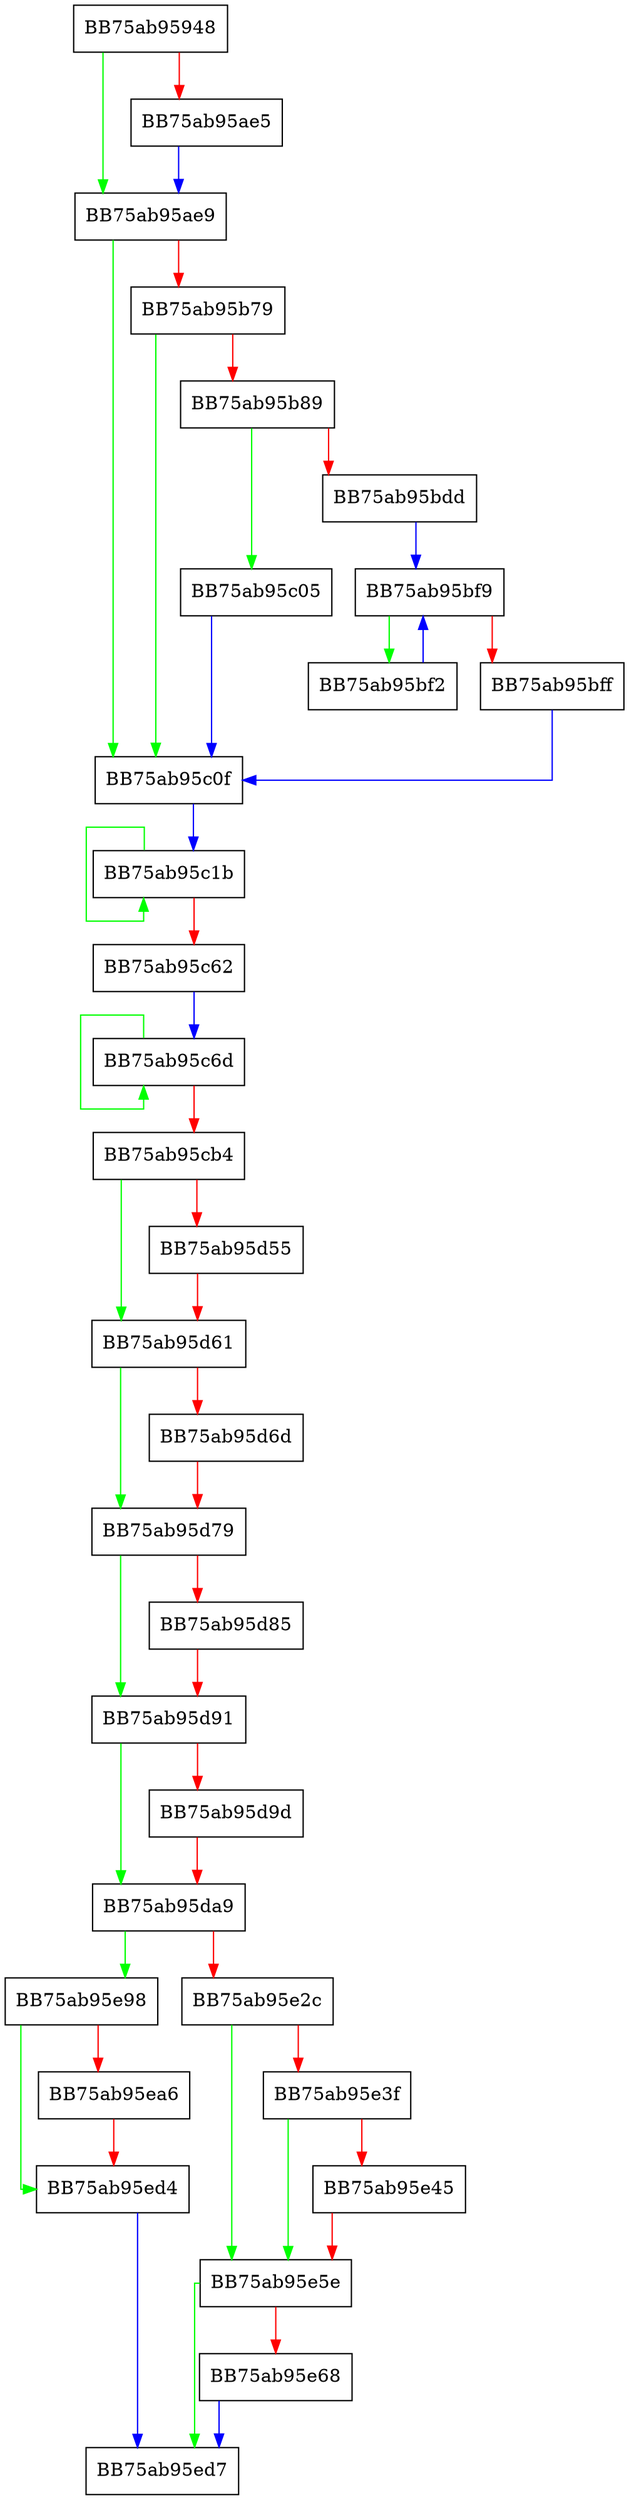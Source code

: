 digraph DoSyncDssCheck {
  node [shape="box"];
  graph [splines=ortho];
  BB75ab95948 -> BB75ab95ae9 [color="green"];
  BB75ab95948 -> BB75ab95ae5 [color="red"];
  BB75ab95ae5 -> BB75ab95ae9 [color="blue"];
  BB75ab95ae9 -> BB75ab95c0f [color="green"];
  BB75ab95ae9 -> BB75ab95b79 [color="red"];
  BB75ab95b79 -> BB75ab95c0f [color="green"];
  BB75ab95b79 -> BB75ab95b89 [color="red"];
  BB75ab95b89 -> BB75ab95c05 [color="green"];
  BB75ab95b89 -> BB75ab95bdd [color="red"];
  BB75ab95bdd -> BB75ab95bf9 [color="blue"];
  BB75ab95bf2 -> BB75ab95bf9 [color="blue"];
  BB75ab95bf9 -> BB75ab95bf2 [color="green"];
  BB75ab95bf9 -> BB75ab95bff [color="red"];
  BB75ab95bff -> BB75ab95c0f [color="blue"];
  BB75ab95c05 -> BB75ab95c0f [color="blue"];
  BB75ab95c0f -> BB75ab95c1b [color="blue"];
  BB75ab95c1b -> BB75ab95c1b [color="green"];
  BB75ab95c1b -> BB75ab95c62 [color="red"];
  BB75ab95c62 -> BB75ab95c6d [color="blue"];
  BB75ab95c6d -> BB75ab95c6d [color="green"];
  BB75ab95c6d -> BB75ab95cb4 [color="red"];
  BB75ab95cb4 -> BB75ab95d61 [color="green"];
  BB75ab95cb4 -> BB75ab95d55 [color="red"];
  BB75ab95d55 -> BB75ab95d61 [color="red"];
  BB75ab95d61 -> BB75ab95d79 [color="green"];
  BB75ab95d61 -> BB75ab95d6d [color="red"];
  BB75ab95d6d -> BB75ab95d79 [color="red"];
  BB75ab95d79 -> BB75ab95d91 [color="green"];
  BB75ab95d79 -> BB75ab95d85 [color="red"];
  BB75ab95d85 -> BB75ab95d91 [color="red"];
  BB75ab95d91 -> BB75ab95da9 [color="green"];
  BB75ab95d91 -> BB75ab95d9d [color="red"];
  BB75ab95d9d -> BB75ab95da9 [color="red"];
  BB75ab95da9 -> BB75ab95e98 [color="green"];
  BB75ab95da9 -> BB75ab95e2c [color="red"];
  BB75ab95e2c -> BB75ab95e5e [color="green"];
  BB75ab95e2c -> BB75ab95e3f [color="red"];
  BB75ab95e3f -> BB75ab95e5e [color="green"];
  BB75ab95e3f -> BB75ab95e45 [color="red"];
  BB75ab95e45 -> BB75ab95e5e [color="red"];
  BB75ab95e5e -> BB75ab95ed7 [color="green"];
  BB75ab95e5e -> BB75ab95e68 [color="red"];
  BB75ab95e68 -> BB75ab95ed7 [color="blue"];
  BB75ab95e98 -> BB75ab95ed4 [color="green"];
  BB75ab95e98 -> BB75ab95ea6 [color="red"];
  BB75ab95ea6 -> BB75ab95ed4 [color="red"];
  BB75ab95ed4 -> BB75ab95ed7 [color="blue"];
}